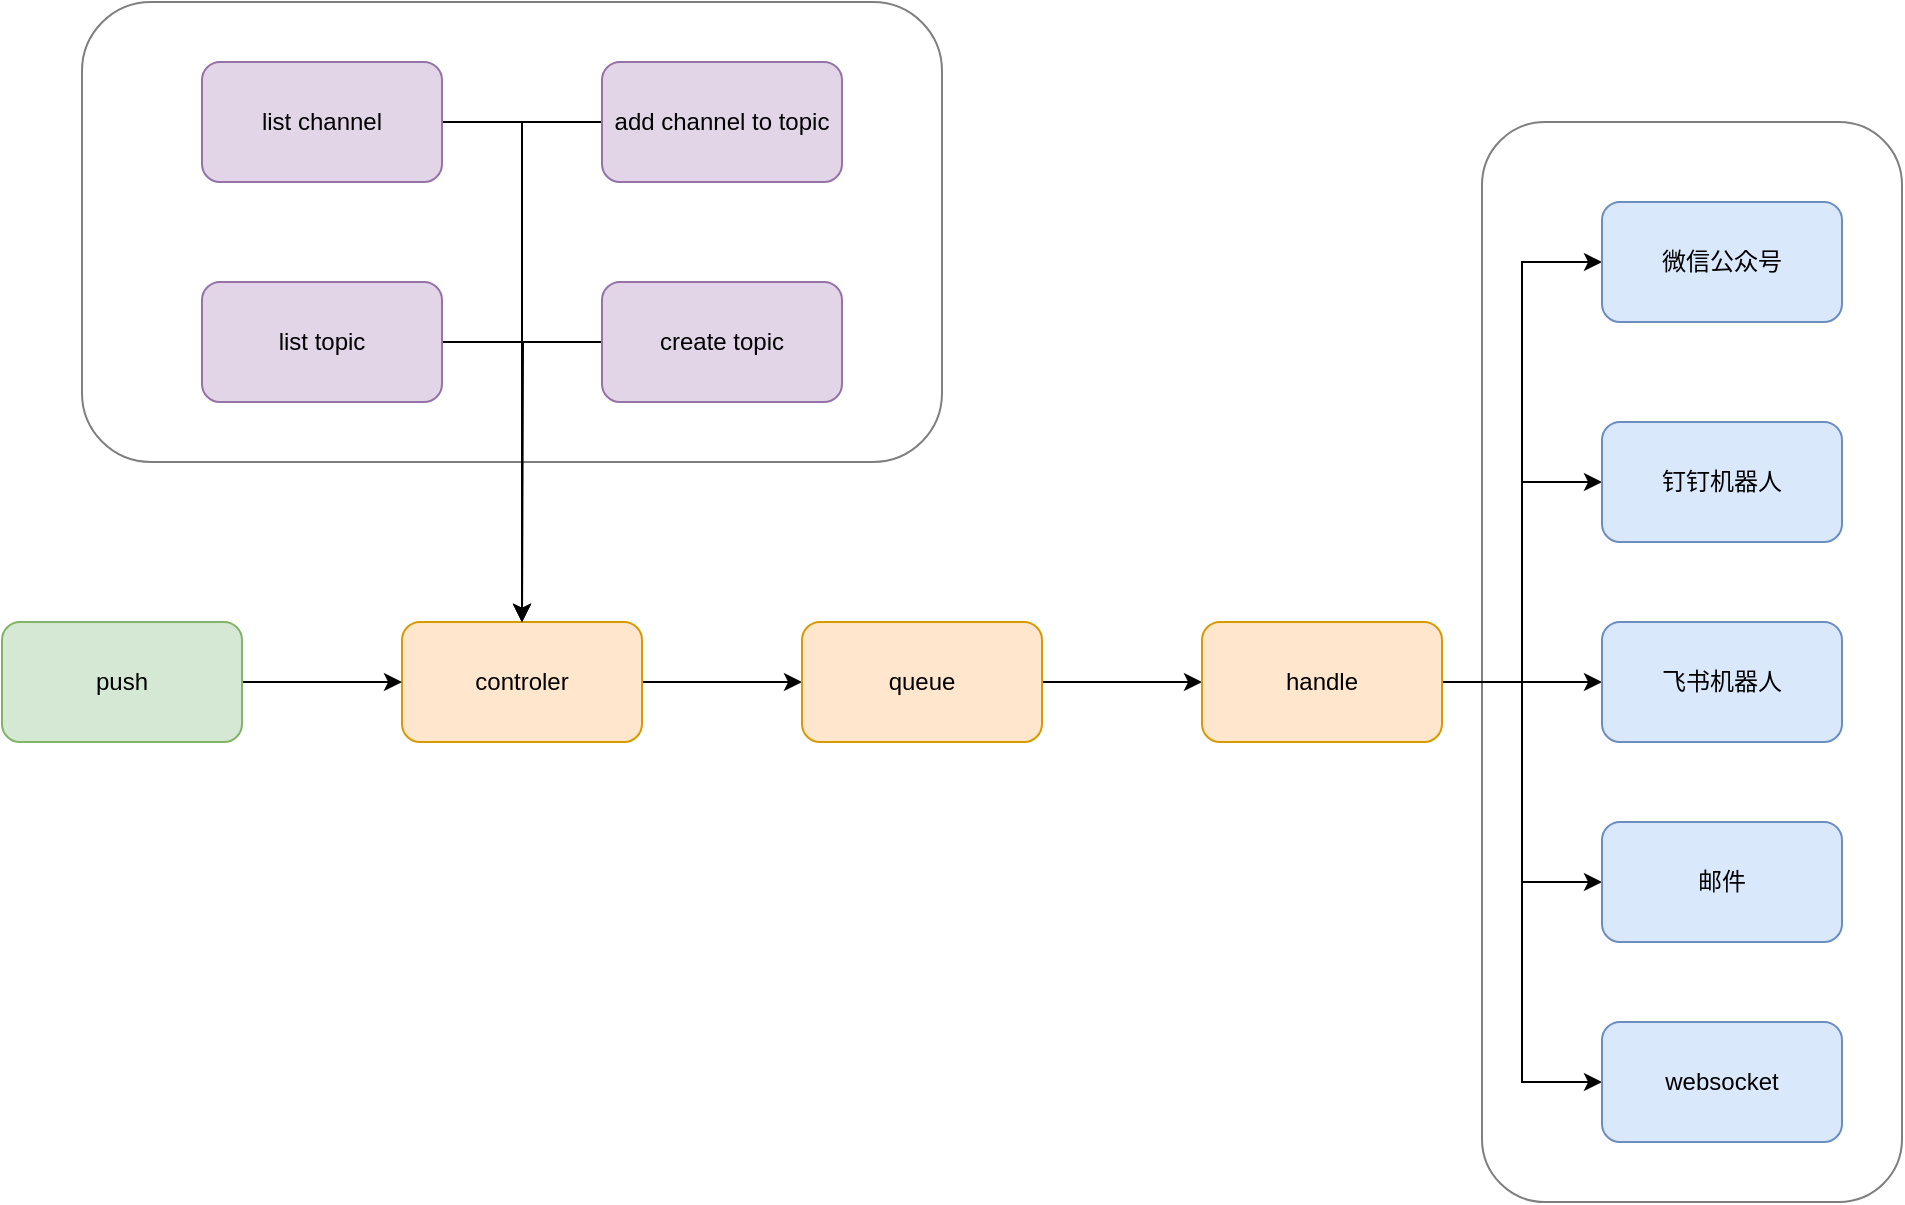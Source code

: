 <mxfile version="20.7.4" type="device"><diagram id="HYWQ7tXvsxrGlPk_zYJu" name="第 1 页"><mxGraphModel dx="1558" dy="734" grid="1" gridSize="10" guides="1" tooltips="1" connect="1" arrows="1" fold="1" page="1" pageScale="1" pageWidth="1500" pageHeight="1000" math="0" shadow="0"><root><mxCell id="0"/><mxCell id="1" parent="0"/><mxCell id="5OUAgEQOqjFN57Jg3mzN-36" value="" style="rounded=1;whiteSpace=wrap;html=1;opacity=50;" vertex="1" parent="1"><mxGeometry x="360" y="210" width="430" height="230" as="geometry"/></mxCell><mxCell id="5OUAgEQOqjFN57Jg3mzN-37" value="" style="rounded=1;whiteSpace=wrap;html=1;opacity=50;" vertex="1" parent="1"><mxGeometry x="1060" y="270" width="210" height="540" as="geometry"/></mxCell><mxCell id="5OUAgEQOqjFN57Jg3mzN-4" style="edgeStyle=orthogonalEdgeStyle;rounded=0;orthogonalLoop=1;jettySize=auto;html=1;exitX=1;exitY=0.5;exitDx=0;exitDy=0;" edge="1" parent="1" source="5OUAgEQOqjFN57Jg3mzN-1" target="5OUAgEQOqjFN57Jg3mzN-2"><mxGeometry relative="1" as="geometry"/></mxCell><mxCell id="5OUAgEQOqjFN57Jg3mzN-1" value="controler" style="rounded=1;whiteSpace=wrap;html=1;fillColor=#ffe6cc;strokeColor=#d79b00;" vertex="1" parent="1"><mxGeometry x="520" y="520" width="120" height="60" as="geometry"/></mxCell><mxCell id="5OUAgEQOqjFN57Jg3mzN-6" style="edgeStyle=orthogonalEdgeStyle;rounded=0;orthogonalLoop=1;jettySize=auto;html=1;exitX=1;exitY=0.5;exitDx=0;exitDy=0;entryX=0;entryY=0.5;entryDx=0;entryDy=0;" edge="1" parent="1" source="5OUAgEQOqjFN57Jg3mzN-2" target="5OUAgEQOqjFN57Jg3mzN-5"><mxGeometry relative="1" as="geometry"/></mxCell><mxCell id="5OUAgEQOqjFN57Jg3mzN-2" value="queue" style="rounded=1;whiteSpace=wrap;html=1;fillColor=#ffe6cc;strokeColor=#d79b00;" vertex="1" parent="1"><mxGeometry x="720" y="520" width="120" height="60" as="geometry"/></mxCell><mxCell id="5OUAgEQOqjFN57Jg3mzN-8" style="edgeStyle=orthogonalEdgeStyle;rounded=0;orthogonalLoop=1;jettySize=auto;html=1;exitX=1;exitY=0.5;exitDx=0;exitDy=0;entryX=0;entryY=0.5;entryDx=0;entryDy=0;" edge="1" parent="1" source="5OUAgEQOqjFN57Jg3mzN-5" target="5OUAgEQOqjFN57Jg3mzN-7"><mxGeometry relative="1" as="geometry"/></mxCell><mxCell id="5OUAgEQOqjFN57Jg3mzN-13" style="edgeStyle=orthogonalEdgeStyle;rounded=0;orthogonalLoop=1;jettySize=auto;html=1;exitX=1;exitY=0.5;exitDx=0;exitDy=0;entryX=0;entryY=0.5;entryDx=0;entryDy=0;" edge="1" parent="1" source="5OUAgEQOqjFN57Jg3mzN-5" target="5OUAgEQOqjFN57Jg3mzN-9"><mxGeometry relative="1" as="geometry"/></mxCell><mxCell id="5OUAgEQOqjFN57Jg3mzN-14" style="edgeStyle=orthogonalEdgeStyle;rounded=0;orthogonalLoop=1;jettySize=auto;html=1;exitX=1;exitY=0.5;exitDx=0;exitDy=0;entryX=0;entryY=0.5;entryDx=0;entryDy=0;" edge="1" parent="1" source="5OUAgEQOqjFN57Jg3mzN-5" target="5OUAgEQOqjFN57Jg3mzN-10"><mxGeometry relative="1" as="geometry"/></mxCell><mxCell id="5OUAgEQOqjFN57Jg3mzN-15" style="edgeStyle=orthogonalEdgeStyle;rounded=0;orthogonalLoop=1;jettySize=auto;html=1;exitX=1;exitY=0.5;exitDx=0;exitDy=0;entryX=0;entryY=0.5;entryDx=0;entryDy=0;" edge="1" parent="1" source="5OUAgEQOqjFN57Jg3mzN-5" target="5OUAgEQOqjFN57Jg3mzN-11"><mxGeometry relative="1" as="geometry"/></mxCell><mxCell id="5OUAgEQOqjFN57Jg3mzN-16" style="edgeStyle=orthogonalEdgeStyle;rounded=0;orthogonalLoop=1;jettySize=auto;html=1;exitX=1;exitY=0.5;exitDx=0;exitDy=0;entryX=0;entryY=0.5;entryDx=0;entryDy=0;" edge="1" parent="1" source="5OUAgEQOqjFN57Jg3mzN-5" target="5OUAgEQOqjFN57Jg3mzN-12"><mxGeometry relative="1" as="geometry"/></mxCell><mxCell id="5OUAgEQOqjFN57Jg3mzN-5" value="handle" style="rounded=1;whiteSpace=wrap;html=1;fillColor=#ffe6cc;strokeColor=#d79b00;" vertex="1" parent="1"><mxGeometry x="920" y="520" width="120" height="60" as="geometry"/></mxCell><mxCell id="5OUAgEQOqjFN57Jg3mzN-7" value="微信公众号" style="rounded=1;whiteSpace=wrap;html=1;fillColor=#dae8fc;strokeColor=#6c8ebf;" vertex="1" parent="1"><mxGeometry x="1120" y="310" width="120" height="60" as="geometry"/></mxCell><mxCell id="5OUAgEQOqjFN57Jg3mzN-9" value="钉钉机器人" style="rounded=1;whiteSpace=wrap;html=1;fillColor=#dae8fc;strokeColor=#6c8ebf;" vertex="1" parent="1"><mxGeometry x="1120" y="420" width="120" height="60" as="geometry"/></mxCell><mxCell id="5OUAgEQOqjFN57Jg3mzN-10" value="飞书机器人" style="rounded=1;whiteSpace=wrap;html=1;fillColor=#dae8fc;strokeColor=#6c8ebf;" vertex="1" parent="1"><mxGeometry x="1120" y="520" width="120" height="60" as="geometry"/></mxCell><mxCell id="5OUAgEQOqjFN57Jg3mzN-11" value="邮件" style="rounded=1;whiteSpace=wrap;html=1;fillColor=#dae8fc;strokeColor=#6c8ebf;" vertex="1" parent="1"><mxGeometry x="1120" y="620" width="120" height="60" as="geometry"/></mxCell><mxCell id="5OUAgEQOqjFN57Jg3mzN-12" value="websocket" style="rounded=1;whiteSpace=wrap;html=1;fillColor=#dae8fc;strokeColor=#6c8ebf;" vertex="1" parent="1"><mxGeometry x="1120" y="720" width="120" height="60" as="geometry"/></mxCell><mxCell id="5OUAgEQOqjFN57Jg3mzN-22" style="edgeStyle=orthogonalEdgeStyle;rounded=0;orthogonalLoop=1;jettySize=auto;html=1;exitX=1;exitY=0.5;exitDx=0;exitDy=0;entryX=0;entryY=0.5;entryDx=0;entryDy=0;" edge="1" parent="1" source="5OUAgEQOqjFN57Jg3mzN-19" target="5OUAgEQOqjFN57Jg3mzN-1"><mxGeometry relative="1" as="geometry"/></mxCell><mxCell id="5OUAgEQOqjFN57Jg3mzN-19" value="push" style="rounded=1;whiteSpace=wrap;html=1;fillColor=#d5e8d4;strokeColor=#82b366;" vertex="1" parent="1"><mxGeometry x="320" y="520" width="120" height="60" as="geometry"/></mxCell><mxCell id="5OUAgEQOqjFN57Jg3mzN-34" style="edgeStyle=orthogonalEdgeStyle;rounded=0;orthogonalLoop=1;jettySize=auto;html=1;exitX=0;exitY=0.5;exitDx=0;exitDy=0;entryX=0.5;entryY=0;entryDx=0;entryDy=0;" edge="1" parent="1" source="5OUAgEQOqjFN57Jg3mzN-23" target="5OUAgEQOqjFN57Jg3mzN-1"><mxGeometry relative="1" as="geometry"><mxPoint x="580" y="510" as="targetPoint"/></mxGeometry></mxCell><mxCell id="5OUAgEQOqjFN57Jg3mzN-23" value="create topic" style="rounded=1;whiteSpace=wrap;html=1;fillColor=#e1d5e7;strokeColor=#9673a6;" vertex="1" parent="1"><mxGeometry x="620" y="350" width="120" height="60" as="geometry"/></mxCell><mxCell id="5OUAgEQOqjFN57Jg3mzN-33" style="edgeStyle=orthogonalEdgeStyle;rounded=0;orthogonalLoop=1;jettySize=auto;html=1;exitX=1;exitY=0.5;exitDx=0;exitDy=0;" edge="1" parent="1" source="5OUAgEQOqjFN57Jg3mzN-25"><mxGeometry relative="1" as="geometry"><mxPoint x="580" y="520" as="targetPoint"/></mxGeometry></mxCell><mxCell id="5OUAgEQOqjFN57Jg3mzN-25" value="list topic" style="rounded=1;whiteSpace=wrap;html=1;fillColor=#e1d5e7;strokeColor=#9673a6;" vertex="1" parent="1"><mxGeometry x="420" y="350" width="120" height="60" as="geometry"/></mxCell><mxCell id="5OUAgEQOqjFN57Jg3mzN-32" style="edgeStyle=orthogonalEdgeStyle;rounded=0;orthogonalLoop=1;jettySize=auto;html=1;exitX=1;exitY=0.5;exitDx=0;exitDy=0;entryX=0.5;entryY=0;entryDx=0;entryDy=0;" edge="1" parent="1" source="5OUAgEQOqjFN57Jg3mzN-26" target="5OUAgEQOqjFN57Jg3mzN-1"><mxGeometry relative="1" as="geometry"/></mxCell><mxCell id="5OUAgEQOqjFN57Jg3mzN-26" value="list channel" style="rounded=1;whiteSpace=wrap;html=1;fillColor=#e1d5e7;strokeColor=#9673a6;" vertex="1" parent="1"><mxGeometry x="420" y="240" width="120" height="60" as="geometry"/></mxCell><mxCell id="5OUAgEQOqjFN57Jg3mzN-35" style="edgeStyle=orthogonalEdgeStyle;rounded=0;orthogonalLoop=1;jettySize=auto;html=1;entryX=0.5;entryY=0;entryDx=0;entryDy=0;" edge="1" parent="1" source="5OUAgEQOqjFN57Jg3mzN-29" target="5OUAgEQOqjFN57Jg3mzN-1"><mxGeometry relative="1" as="geometry"><Array as="points"><mxPoint x="580" y="270"/></Array></mxGeometry></mxCell><mxCell id="5OUAgEQOqjFN57Jg3mzN-29" value="add channel to topic" style="rounded=1;whiteSpace=wrap;html=1;fillColor=#e1d5e7;strokeColor=#9673a6;" vertex="1" parent="1"><mxGeometry x="620" y="240" width="120" height="60" as="geometry"/></mxCell></root></mxGraphModel></diagram></mxfile>
